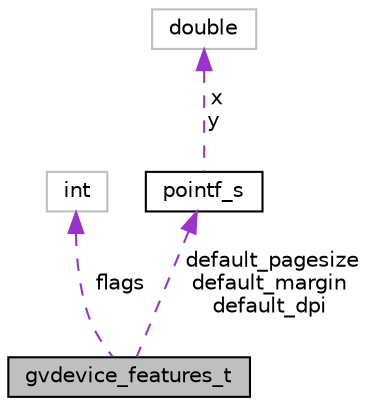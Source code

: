 digraph "gvdevice_features_t"
{
  bgcolor="transparent";
  edge [fontname="Helvetica",fontsize="10",labelfontname="Helvetica",labelfontsize="10"];
  node [fontname="Helvetica",fontsize="10",shape=record];
  Node1 [label="gvdevice_features_t",height=0.2,width=0.4,color="black", fillcolor="grey75", style="filled", fontcolor="black"];
  Node2 -> Node1 [dir="back",color="darkorchid3",fontsize="10",style="dashed",label=" flags" ,fontname="Helvetica"];
  Node2 [label="int",height=0.2,width=0.4,color="grey75"];
  Node3 -> Node1 [dir="back",color="darkorchid3",fontsize="10",style="dashed",label=" default_pagesize\ndefault_margin\ndefault_dpi" ,fontname="Helvetica"];
  Node3 [label="pointf_s",height=0.2,width=0.4,color="black",URL="$structpointf__s.html"];
  Node4 -> Node3 [dir="back",color="darkorchid3",fontsize="10",style="dashed",label=" x\ny" ,fontname="Helvetica"];
  Node4 [label="double",height=0.2,width=0.4,color="grey75"];
}
